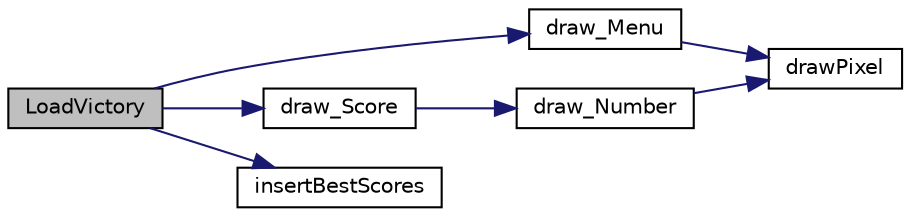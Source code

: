 digraph "LoadVictory"
{
 // LATEX_PDF_SIZE
  edge [fontname="Helvetica",fontsize="10",labelfontname="Helvetica",labelfontsize="10"];
  node [fontname="Helvetica",fontsize="10",shape=record];
  rankdir="LR";
  Node1 [label="LoadVictory",height=0.2,width=0.4,color="black", fillcolor="grey75", style="filled", fontcolor="black",tooltip="Loads the victory menu xpm, the score and draws it."];
  Node1 -> Node2 [color="midnightblue",fontsize="10",style="solid",fontname="Helvetica"];
  Node2 [label="draw_Menu",height=0.2,width=0.4,color="black", fillcolor="white", style="filled",URL="$_menus_8c.html#a85eb4dfebd2e93a5df2eb92041652bc4",tooltip="Draws the current_background."];
  Node2 -> Node3 [color="midnightblue",fontsize="10",style="solid",fontname="Helvetica"];
  Node3 [label="drawPixel",height=0.2,width=0.4,color="black", fillcolor="white", style="filled",URL="$_videocard_8c.html#a6091a4bd04596e6e8e39b7dee1e1b118",tooltip="Draws a certain pixel with a specific colour in the secondary buffer."];
  Node1 -> Node4 [color="midnightblue",fontsize="10",style="solid",fontname="Helvetica"];
  Node4 [label="draw_Score",height=0.2,width=0.4,color="black", fillcolor="white", style="filled",URL="$_menus_8c.html#afceaffa935f92c780db7180ef085d8e7",tooltip="Draws the pontos in a certain position."];
  Node4 -> Node5 [color="midnightblue",fontsize="10",style="solid",fontname="Helvetica"];
  Node5 [label="draw_Number",height=0.2,width=0.4,color="black", fillcolor="white", style="filled",URL="$_menus_8c.html#ad6695b0cd150a5b834a17dcaf664c884",tooltip="Draws a specific number in a certain position."];
  Node5 -> Node3 [color="midnightblue",fontsize="10",style="solid",fontname="Helvetica"];
  Node1 -> Node6 [color="midnightblue",fontsize="10",style="solid",fontname="Helvetica"];
  Node6 [label="insertBestScores",height=0.2,width=0.4,color="black", fillcolor="white", style="filled",URL="$_menus_8c.html#adfdd93cc57aa697beb8f293f87abcac3",tooltip="Tries to insert the current score in the scores array."];
}
